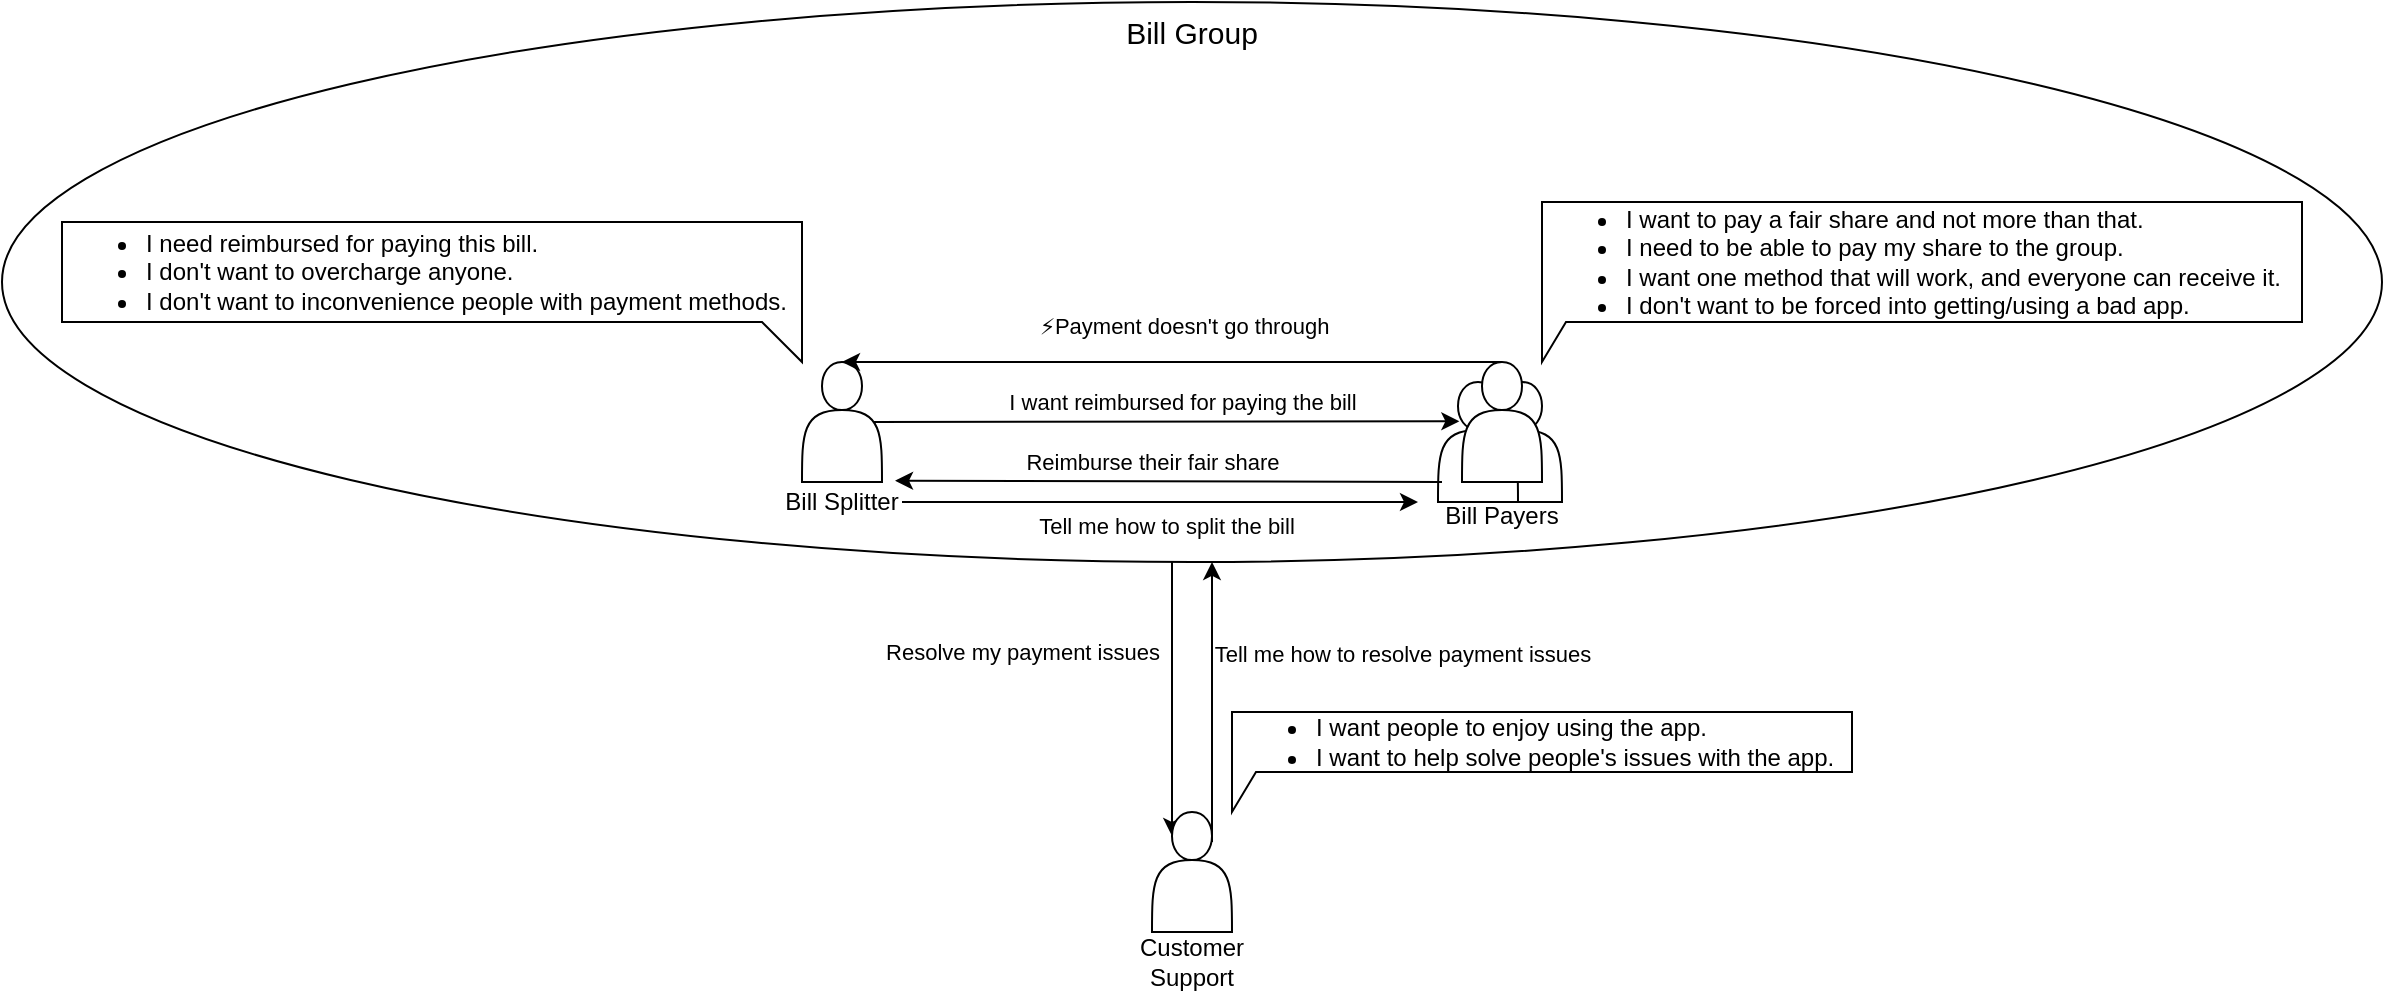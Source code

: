 <mxfile version="20.8.20" type="google"><diagram name="Page-1" id="WYjhmlyWS2QDbkhpZILu"><mxGraphModel grid="1" page="1" gridSize="10" guides="1" tooltips="1" connect="1" arrows="1" fold="1" pageScale="1" pageWidth="1654" pageHeight="1169" math="0" shadow="0"><root><mxCell id="0"/><mxCell id="1" parent="0"/><mxCell id="FepiNcNmeCcEqERw1WNs-1" value="" style="shape=actor;whiteSpace=wrap;html=1;" vertex="1" parent="1"><mxGeometry x="972" y="527" width="40" height="60" as="geometry"/></mxCell><mxCell id="FepiNcNmeCcEqERw1WNs-2" value="" style="shape=actor;whiteSpace=wrap;html=1;" vertex="1" parent="1"><mxGeometry x="950" y="527" width="40" height="60" as="geometry"/></mxCell><mxCell id="hhTmtb655p6HLTwbHO8L-6" style="edgeStyle=orthogonalEdgeStyle;orthogonalLoop=1;jettySize=auto;html=1;entryX=0.25;entryY=0.2;entryDx=0;entryDy=0;entryPerimeter=0;rounded=0;" edge="1" parent="1" source="hhTmtb655p6HLTwbHO8L-3" target="yLmbxn34uPAiUZMaY2oT-3"><mxGeometry relative="1" as="geometry"><Array as="points"><mxPoint x="817" y="657"/><mxPoint x="817" y="657"/></Array></mxGeometry></mxCell><mxCell id="hhTmtb655p6HLTwbHO8L-7" value="Resolve my payment issues" style="edgeLabel;html=1;align=center;verticalAlign=middle;resizable=0;points=[];" connectable="0" vertex="1" parent="hhTmtb655p6HLTwbHO8L-6"><mxGeometry x="0.238" y="-2" relative="1" as="geometry"><mxPoint x="-73" y="-40" as="offset"/></mxGeometry></mxCell><mxCell id="hhTmtb655p6HLTwbHO8L-3" value="Bill Group" style="ellipse;whiteSpace=wrap;html=1;fillColor=none;verticalAlign=top;fontSize=15;" vertex="1" parent="1"><mxGeometry x="232" y="337" width="1190" height="280" as="geometry"/></mxCell><mxCell id="3bDncBSkFWcmWLwCCcpr-1" value="" style="shape=actor;whiteSpace=wrap;html=1;" vertex="1" parent="1"><mxGeometry x="632" y="517" width="40" height="60" as="geometry"/></mxCell><mxCell id="3bDncBSkFWcmWLwCCcpr-2" value="Bill Splitter" style="text;html=1;strokeColor=none;fillColor=none;align=center;verticalAlign=middle;whiteSpace=wrap;rounded=0;" vertex="1" parent="1"><mxGeometry x="622" y="577" width="60" height="20" as="geometry"/></mxCell><mxCell id="3bDncBSkFWcmWLwCCcpr-5" value="" style="shape=actor;whiteSpace=wrap;html=1;" vertex="1" parent="1"><mxGeometry x="962" y="517" width="40" height="60" as="geometry"/></mxCell><mxCell id="3bDncBSkFWcmWLwCCcpr-6" value="Bill Payers" style="text;html=1;strokeColor=none;fillColor=none;align=center;verticalAlign=middle;whiteSpace=wrap;rounded=0;" vertex="1" parent="1"><mxGeometry x="952" y="577" width="60" height="33" as="geometry"/></mxCell><mxCell id="3bDncBSkFWcmWLwCCcpr-11" value="&lt;ul&gt;&lt;li style=&quot;text-align: left;&quot;&gt;I want to pay a fair share and not more than that.&lt;/li&gt;&lt;li style=&quot;text-align: left;&quot;&gt;I need to be able to pay my share to the group.&lt;/li&gt;&lt;li style=&quot;text-align: left;&quot;&gt;I want one method that will work, and everyone can receive it.&lt;/li&gt;&lt;li style=&quot;text-align: left;&quot;&gt;I don't want to be forced into getting/using a bad app.&lt;br&gt;&lt;/li&gt;&lt;/ul&gt;" style="shape=callout;whiteSpace=wrap;html=1;perimeter=calloutPerimeter;align=left;position2=0;size=20;position=0;base=12;" vertex="1" parent="1"><mxGeometry x="1002" y="437" width="380" height="80" as="geometry"/></mxCell><mxCell id="3bDncBSkFWcmWLwCCcpr-12" value="&lt;ul&gt;&lt;li&gt;I need reimbursed for paying this bill.&lt;/li&gt;&lt;li&gt;I don't want to overcharge anyone.&lt;/li&gt;&lt;li&gt;I don't want to inconvenience people with payment methods.&lt;/li&gt;&lt;/ul&gt;" style="shape=callout;whiteSpace=wrap;html=1;perimeter=calloutPerimeter;flipV=0;flipH=1;align=left;position2=0;size=20;position=0;" vertex="1" parent="1"><mxGeometry x="262" y="447" width="370" height="70" as="geometry"/></mxCell><mxCell id="3bDncBSkFWcmWLwCCcpr-13" value="" style="endArrow=classic;html=1;rounded=0;entryX=0.5;entryY=0;entryDx=0;entryDy=0;exitX=0.5;exitY=0;exitDx=0;exitDy=0;" edge="1" parent="1" source="3bDncBSkFWcmWLwCCcpr-5" target="3bDncBSkFWcmWLwCCcpr-1"><mxGeometry width="50" height="50" relative="1" as="geometry"><mxPoint x="762" y="737" as="sourcePoint"/><mxPoint x="812" y="687" as="targetPoint"/><Array as="points"/></mxGeometry></mxCell><mxCell id="3bDncBSkFWcmWLwCCcpr-14" value="&#9;⚡Payment doesn't go through" style="edgeLabel;html=1;align=center;verticalAlign=middle;resizable=0;points=[];" connectable="0" vertex="1" parent="3bDncBSkFWcmWLwCCcpr-13"><mxGeometry x="0.131" y="3" relative="1" as="geometry"><mxPoint x="27" y="-21" as="offset"/></mxGeometry></mxCell><mxCell id="3bDncBSkFWcmWLwCCcpr-15" value="I want reimbursed for paying the bill" style="endArrow=none;html=1;rounded=0;entryX=0.9;entryY=0.5;entryDx=0;entryDy=0;entryPerimeter=0;exitX=-0.033;exitY=0.494;exitDx=0;exitDy=0;exitPerimeter=0;startArrow=classic;startFill=1;endFill=0;" edge="1" parent="1" source="3bDncBSkFWcmWLwCCcpr-5" target="3bDncBSkFWcmWLwCCcpr-1"><mxGeometry x="-0.05" y="-10" width="50" height="50" relative="1" as="geometry"><mxPoint x="882" y="547" as="sourcePoint"/><mxPoint x="792" y="727" as="targetPoint"/><mxPoint as="offset"/></mxGeometry></mxCell><mxCell id="3bDncBSkFWcmWLwCCcpr-17" value="" style="endArrow=classic;html=1;rounded=0;exitX=0;exitY=0;exitDx=0;exitDy=0;entryX=0.942;entryY=-0.033;entryDx=0;entryDy=0;entryPerimeter=0;" edge="1" parent="1" source="3bDncBSkFWcmWLwCCcpr-6" target="3bDncBSkFWcmWLwCCcpr-2"><mxGeometry width="50" height="50" relative="1" as="geometry"><mxPoint x="792" y="627" as="sourcePoint"/><mxPoint x="842" y="577" as="targetPoint"/></mxGeometry></mxCell><mxCell id="hhTmtb655p6HLTwbHO8L-1" value="Reimburse their fair share" style="edgeLabel;html=1;align=center;verticalAlign=middle;resizable=0;points=[];" connectable="0" vertex="1" parent="3bDncBSkFWcmWLwCCcpr-17"><mxGeometry x="0.393" y="3" relative="1" as="geometry"><mxPoint x="45" y="-13" as="offset"/></mxGeometry></mxCell><mxCell id="yLmbxn34uPAiUZMaY2oT-1" value="" style="endArrow=classic;html=1;rounded=0;" edge="1" parent="1" source="3bDncBSkFWcmWLwCCcpr-2"><mxGeometry width="50" height="50" relative="1" as="geometry"><mxPoint x="772" y="767" as="sourcePoint"/><mxPoint x="940" y="587" as="targetPoint"/><Array as="points"/></mxGeometry></mxCell><mxCell id="yLmbxn34uPAiUZMaY2oT-2" value="Tell me how to split the bill" style="edgeLabel;html=1;align=center;verticalAlign=middle;resizable=0;points=[];" connectable="0" vertex="1" parent="yLmbxn34uPAiUZMaY2oT-1"><mxGeometry x="0.273" y="1" relative="1" as="geometry"><mxPoint x="-32" y="13" as="offset"/></mxGeometry></mxCell><mxCell id="hhTmtb655p6HLTwbHO8L-8" style="edgeStyle=orthogonalEdgeStyle;orthogonalLoop=1;jettySize=auto;html=1;rounded=0;exitX=0.75;exitY=0.25;exitDx=0;exitDy=0;exitPerimeter=0;" edge="1" parent="1" source="yLmbxn34uPAiUZMaY2oT-3" target="hhTmtb655p6HLTwbHO8L-3"><mxGeometry relative="1" as="geometry"><Array as="points"><mxPoint x="837" y="667"/><mxPoint x="837" y="667"/></Array><mxPoint x="852" y="497" as="targetPoint"/></mxGeometry></mxCell><mxCell id="hhTmtb655p6HLTwbHO8L-9" value="Tell me how to resolve payment issues" style="edgeLabel;html=1;align=center;verticalAlign=middle;resizable=0;points=[];" connectable="0" vertex="1" parent="hhTmtb655p6HLTwbHO8L-8"><mxGeometry x="0.279" y="1" relative="1" as="geometry"><mxPoint x="96" y="-5" as="offset"/></mxGeometry></mxCell><mxCell id="yLmbxn34uPAiUZMaY2oT-3" value="" style="shape=actor;whiteSpace=wrap;html=1;" vertex="1" parent="1"><mxGeometry x="807" y="742" width="40" height="60" as="geometry"/></mxCell><mxCell id="yLmbxn34uPAiUZMaY2oT-4" value="Customer Support" style="text;html=1;strokeColor=none;fillColor=none;align=center;verticalAlign=middle;whiteSpace=wrap;rounded=0;" vertex="1" parent="1"><mxGeometry x="797" y="802" width="60" height="30" as="geometry"/></mxCell><mxCell id="yLmbxn34uPAiUZMaY2oT-5" value="&lt;ul&gt;&lt;li style=&quot;text-align: left;&quot;&gt;I want people to enjoy using the app.&lt;/li&gt;&lt;li style=&quot;text-align: left;&quot;&gt;I want to help solve people's issues with the app.&lt;/li&gt;&lt;/ul&gt;" style="shape=callout;whiteSpace=wrap;html=1;perimeter=calloutPerimeter;align=left;position2=0;size=20;position=0;base=12;" vertex="1" parent="1"><mxGeometry x="847" y="692" width="310" height="50" as="geometry"/></mxCell></root></mxGraphModel></diagram></mxfile>